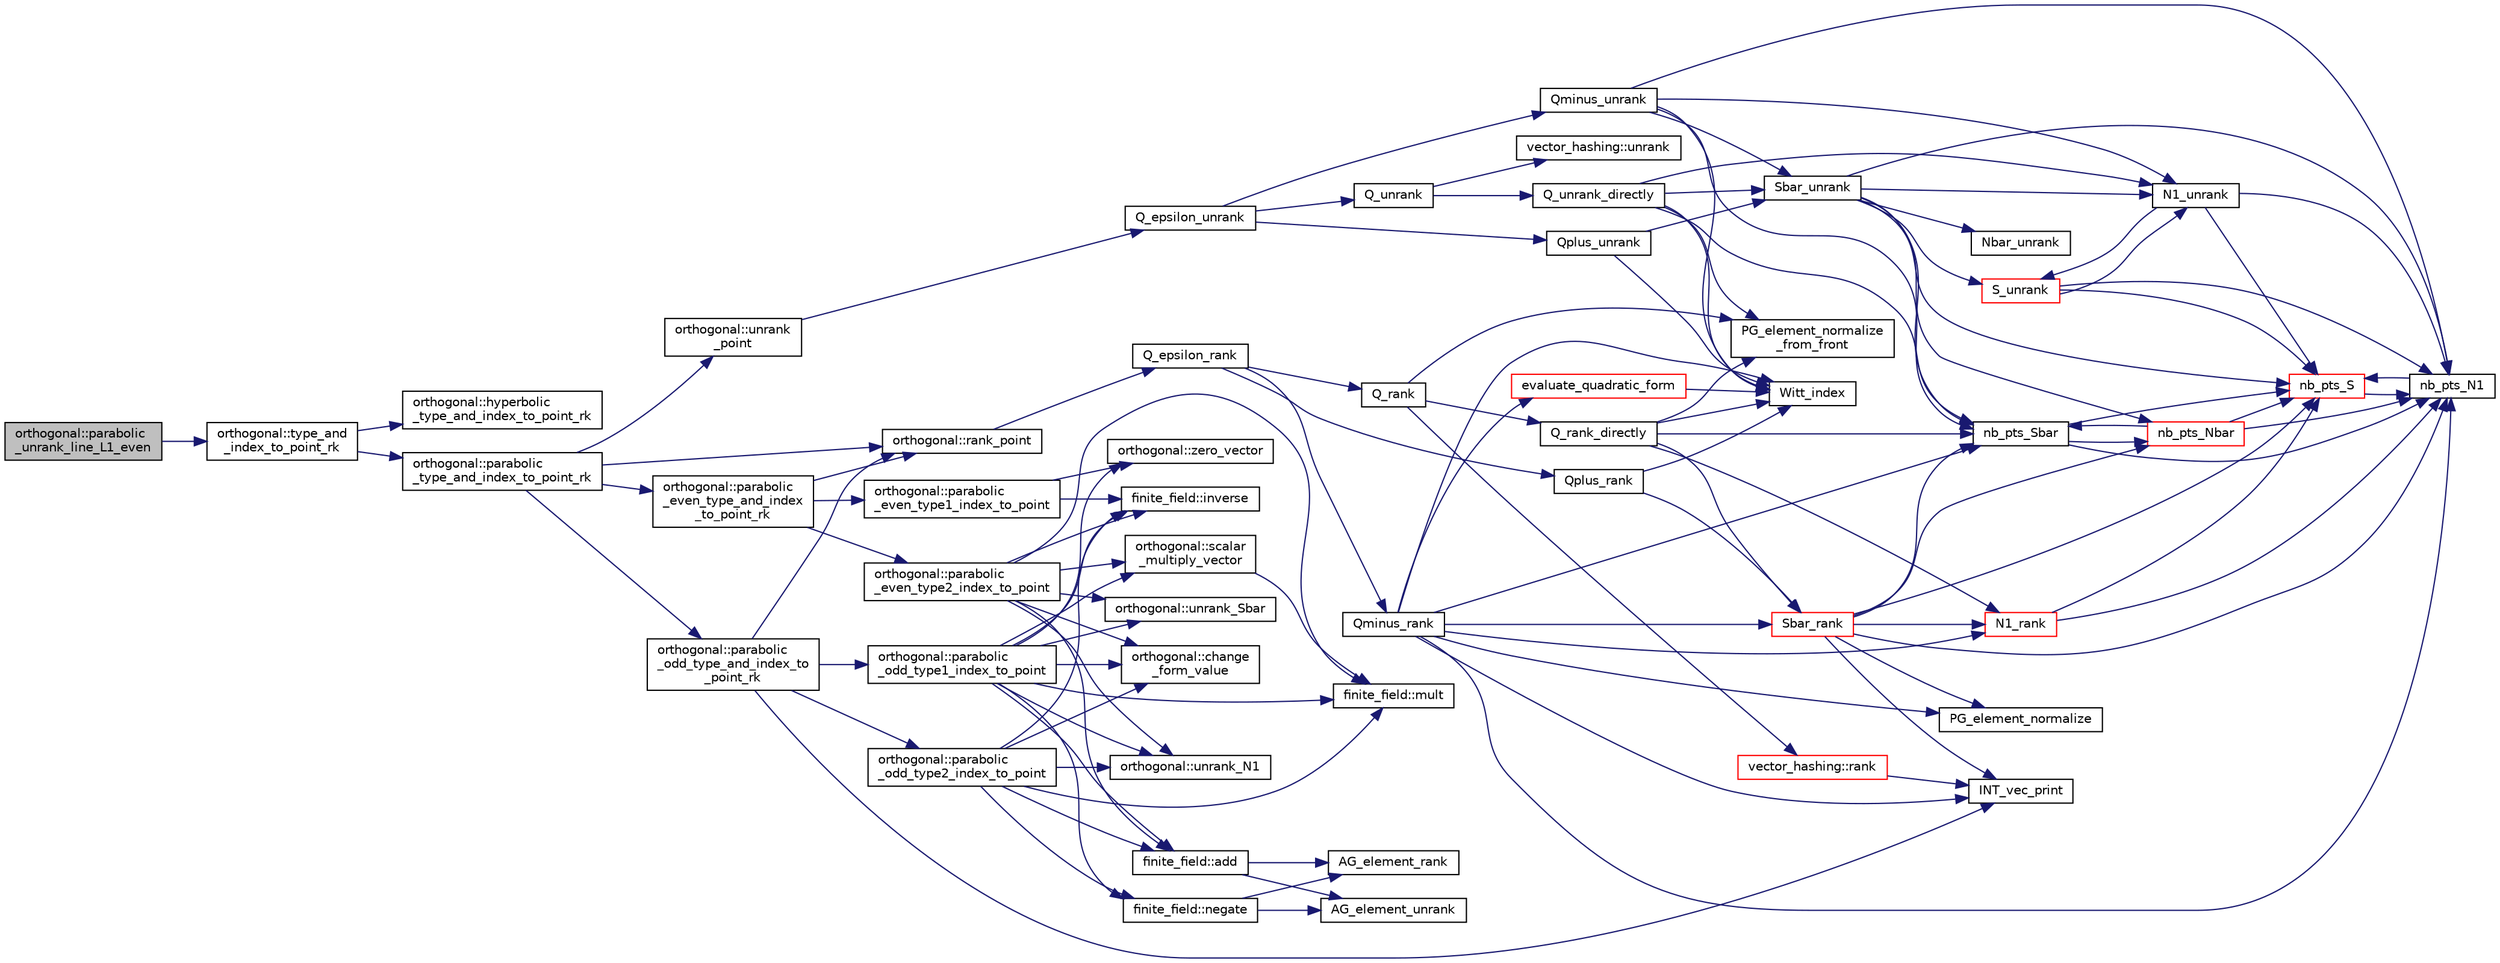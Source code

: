 digraph "orthogonal::parabolic_unrank_line_L1_even"
{
  edge [fontname="Helvetica",fontsize="10",labelfontname="Helvetica",labelfontsize="10"];
  node [fontname="Helvetica",fontsize="10",shape=record];
  rankdir="LR";
  Node31493 [label="orthogonal::parabolic\l_unrank_line_L1_even",height=0.2,width=0.4,color="black", fillcolor="grey75", style="filled", fontcolor="black"];
  Node31493 -> Node31494 [color="midnightblue",fontsize="10",style="solid",fontname="Helvetica"];
  Node31494 [label="orthogonal::type_and\l_index_to_point_rk",height=0.2,width=0.4,color="black", fillcolor="white", style="filled",URL="$d7/daa/classorthogonal.html#a319ef460cdfe3247d336c3fb482901eb"];
  Node31494 -> Node31495 [color="midnightblue",fontsize="10",style="solid",fontname="Helvetica"];
  Node31495 [label="orthogonal::hyperbolic\l_type_and_index_to_point_rk",height=0.2,width=0.4,color="black", fillcolor="white", style="filled",URL="$d7/daa/classorthogonal.html#af31cd843ff2e6eb4fe1ba9c49e62d1b8"];
  Node31494 -> Node31496 [color="midnightblue",fontsize="10",style="solid",fontname="Helvetica"];
  Node31496 [label="orthogonal::parabolic\l_type_and_index_to_point_rk",height=0.2,width=0.4,color="black", fillcolor="white", style="filled",URL="$d7/daa/classorthogonal.html#a67c316cf01b382762e6ac372f522d106"];
  Node31496 -> Node31497 [color="midnightblue",fontsize="10",style="solid",fontname="Helvetica"];
  Node31497 [label="orthogonal::unrank\l_point",height=0.2,width=0.4,color="black", fillcolor="white", style="filled",URL="$d7/daa/classorthogonal.html#ab655117100f7c66c19817b84ac5ac0a0"];
  Node31497 -> Node31498 [color="midnightblue",fontsize="10",style="solid",fontname="Helvetica"];
  Node31498 [label="Q_epsilon_unrank",height=0.2,width=0.4,color="black", fillcolor="white", style="filled",URL="$d4/d67/geometry_8h.html#af162c4d30d4a6528299e37551c353e7b"];
  Node31498 -> Node31499 [color="midnightblue",fontsize="10",style="solid",fontname="Helvetica"];
  Node31499 [label="Q_unrank",height=0.2,width=0.4,color="black", fillcolor="white", style="filled",URL="$db/da0/lib_2foundations_2geometry_2orthogonal__points_8_c.html#a6d02923d5b54ef796934e753e6f5b65b"];
  Node31499 -> Node31500 [color="midnightblue",fontsize="10",style="solid",fontname="Helvetica"];
  Node31500 [label="vector_hashing::unrank",height=0.2,width=0.4,color="black", fillcolor="white", style="filled",URL="$d8/daa/classvector__hashing.html#abbebd3a96a6d27a34b9b49af99e2ed3d"];
  Node31499 -> Node31501 [color="midnightblue",fontsize="10",style="solid",fontname="Helvetica"];
  Node31501 [label="Q_unrank_directly",height=0.2,width=0.4,color="black", fillcolor="white", style="filled",URL="$db/da0/lib_2foundations_2geometry_2orthogonal__points_8_c.html#a105e7e72249e78fcf0785c69099d90ce"];
  Node31501 -> Node31502 [color="midnightblue",fontsize="10",style="solid",fontname="Helvetica"];
  Node31502 [label="Witt_index",height=0.2,width=0.4,color="black", fillcolor="white", style="filled",URL="$db/da0/lib_2foundations_2geometry_2orthogonal__points_8_c.html#ab3483ecb9859a6758f82b5327da50534"];
  Node31501 -> Node31503 [color="midnightblue",fontsize="10",style="solid",fontname="Helvetica"];
  Node31503 [label="nb_pts_Sbar",height=0.2,width=0.4,color="black", fillcolor="white", style="filled",URL="$db/da0/lib_2foundations_2geometry_2orthogonal__points_8_c.html#a986dda26505c9934c771578b084f67cc"];
  Node31503 -> Node31504 [color="midnightblue",fontsize="10",style="solid",fontname="Helvetica"];
  Node31504 [label="nb_pts_S",height=0.2,width=0.4,color="red", fillcolor="white", style="filled",URL="$db/da0/lib_2foundations_2geometry_2orthogonal__points_8_c.html#a9bc3dec6e722644d182738102c3e04f3"];
  Node31504 -> Node31506 [color="midnightblue",fontsize="10",style="solid",fontname="Helvetica"];
  Node31506 [label="nb_pts_N1",height=0.2,width=0.4,color="black", fillcolor="white", style="filled",URL="$db/da0/lib_2foundations_2geometry_2orthogonal__points_8_c.html#ae0f2e1c76523db67b4ec9629ccc35bc6"];
  Node31506 -> Node31504 [color="midnightblue",fontsize="10",style="solid",fontname="Helvetica"];
  Node31503 -> Node31507 [color="midnightblue",fontsize="10",style="solid",fontname="Helvetica"];
  Node31507 [label="nb_pts_Nbar",height=0.2,width=0.4,color="red", fillcolor="white", style="filled",URL="$db/da0/lib_2foundations_2geometry_2orthogonal__points_8_c.html#a51b4684a176c6841fd3cd6c34c684c2c"];
  Node31507 -> Node31503 [color="midnightblue",fontsize="10",style="solid",fontname="Helvetica"];
  Node31507 -> Node31504 [color="midnightblue",fontsize="10",style="solid",fontname="Helvetica"];
  Node31507 -> Node31506 [color="midnightblue",fontsize="10",style="solid",fontname="Helvetica"];
  Node31503 -> Node31506 [color="midnightblue",fontsize="10",style="solid",fontname="Helvetica"];
  Node31501 -> Node31508 [color="midnightblue",fontsize="10",style="solid",fontname="Helvetica"];
  Node31508 [label="Sbar_unrank",height=0.2,width=0.4,color="black", fillcolor="white", style="filled",URL="$db/da0/lib_2foundations_2geometry_2orthogonal__points_8_c.html#a65d9b9ccfff12dd92f4f4e8360701c98"];
  Node31508 -> Node31503 [color="midnightblue",fontsize="10",style="solid",fontname="Helvetica"];
  Node31508 -> Node31504 [color="midnightblue",fontsize="10",style="solid",fontname="Helvetica"];
  Node31508 -> Node31509 [color="midnightblue",fontsize="10",style="solid",fontname="Helvetica"];
  Node31509 [label="S_unrank",height=0.2,width=0.4,color="red", fillcolor="white", style="filled",URL="$db/da0/lib_2foundations_2geometry_2orthogonal__points_8_c.html#a18964a35af25f1b4a85f4eaeb1543d92"];
  Node31509 -> Node31504 [color="midnightblue",fontsize="10",style="solid",fontname="Helvetica"];
  Node31509 -> Node31506 [color="midnightblue",fontsize="10",style="solid",fontname="Helvetica"];
  Node31509 -> Node31511 [color="midnightblue",fontsize="10",style="solid",fontname="Helvetica"];
  Node31511 [label="N1_unrank",height=0.2,width=0.4,color="black", fillcolor="white", style="filled",URL="$db/da0/lib_2foundations_2geometry_2orthogonal__points_8_c.html#aa9427e27f7f207c1baff3a34cc5d78cf"];
  Node31511 -> Node31504 [color="midnightblue",fontsize="10",style="solid",fontname="Helvetica"];
  Node31511 -> Node31506 [color="midnightblue",fontsize="10",style="solid",fontname="Helvetica"];
  Node31511 -> Node31509 [color="midnightblue",fontsize="10",style="solid",fontname="Helvetica"];
  Node31508 -> Node31507 [color="midnightblue",fontsize="10",style="solid",fontname="Helvetica"];
  Node31508 -> Node31506 [color="midnightblue",fontsize="10",style="solid",fontname="Helvetica"];
  Node31508 -> Node31515 [color="midnightblue",fontsize="10",style="solid",fontname="Helvetica"];
  Node31515 [label="Nbar_unrank",height=0.2,width=0.4,color="black", fillcolor="white", style="filled",URL="$db/da0/lib_2foundations_2geometry_2orthogonal__points_8_c.html#ad641d8fb061c898a2c18266e263fb278"];
  Node31508 -> Node31511 [color="midnightblue",fontsize="10",style="solid",fontname="Helvetica"];
  Node31501 -> Node31516 [color="midnightblue",fontsize="10",style="solid",fontname="Helvetica"];
  Node31516 [label="PG_element_normalize\l_from_front",height=0.2,width=0.4,color="black", fillcolor="white", style="filled",URL="$d4/d67/geometry_8h.html#af675caf5f9975573455c8d93cb56bf95"];
  Node31501 -> Node31511 [color="midnightblue",fontsize="10",style="solid",fontname="Helvetica"];
  Node31498 -> Node31517 [color="midnightblue",fontsize="10",style="solid",fontname="Helvetica"];
  Node31517 [label="Qplus_unrank",height=0.2,width=0.4,color="black", fillcolor="white", style="filled",URL="$db/da0/lib_2foundations_2geometry_2orthogonal__points_8_c.html#ad50512edd586919700e033744b4a03c8"];
  Node31517 -> Node31502 [color="midnightblue",fontsize="10",style="solid",fontname="Helvetica"];
  Node31517 -> Node31508 [color="midnightblue",fontsize="10",style="solid",fontname="Helvetica"];
  Node31498 -> Node31518 [color="midnightblue",fontsize="10",style="solid",fontname="Helvetica"];
  Node31518 [label="Qminus_unrank",height=0.2,width=0.4,color="black", fillcolor="white", style="filled",URL="$db/da0/lib_2foundations_2geometry_2orthogonal__points_8_c.html#ac2dd18f435ab479095b836a483c12c7d"];
  Node31518 -> Node31502 [color="midnightblue",fontsize="10",style="solid",fontname="Helvetica"];
  Node31518 -> Node31503 [color="midnightblue",fontsize="10",style="solid",fontname="Helvetica"];
  Node31518 -> Node31508 [color="midnightblue",fontsize="10",style="solid",fontname="Helvetica"];
  Node31518 -> Node31506 [color="midnightblue",fontsize="10",style="solid",fontname="Helvetica"];
  Node31518 -> Node31511 [color="midnightblue",fontsize="10",style="solid",fontname="Helvetica"];
  Node31496 -> Node31519 [color="midnightblue",fontsize="10",style="solid",fontname="Helvetica"];
  Node31519 [label="orthogonal::rank_point",height=0.2,width=0.4,color="black", fillcolor="white", style="filled",URL="$d7/daa/classorthogonal.html#adb4f1528590a804b3c011a68c9ebf655"];
  Node31519 -> Node31520 [color="midnightblue",fontsize="10",style="solid",fontname="Helvetica"];
  Node31520 [label="Q_epsilon_rank",height=0.2,width=0.4,color="black", fillcolor="white", style="filled",URL="$d4/d67/geometry_8h.html#a0949e1151174e2988aa697cb31942e97"];
  Node31520 -> Node31521 [color="midnightblue",fontsize="10",style="solid",fontname="Helvetica"];
  Node31521 [label="Q_rank",height=0.2,width=0.4,color="black", fillcolor="white", style="filled",URL="$db/da0/lib_2foundations_2geometry_2orthogonal__points_8_c.html#ad2671f4db3224df1e22494b9d946375e"];
  Node31521 -> Node31516 [color="midnightblue",fontsize="10",style="solid",fontname="Helvetica"];
  Node31521 -> Node31522 [color="midnightblue",fontsize="10",style="solid",fontname="Helvetica"];
  Node31522 [label="vector_hashing::rank",height=0.2,width=0.4,color="red", fillcolor="white", style="filled",URL="$d8/daa/classvector__hashing.html#a4879796cc2ade5fcef891747909ec710"];
  Node31522 -> Node31527 [color="midnightblue",fontsize="10",style="solid",fontname="Helvetica"];
  Node31527 [label="INT_vec_print",height=0.2,width=0.4,color="black", fillcolor="white", style="filled",URL="$df/dbf/sajeeb_8_c.html#a79a5901af0b47dd0d694109543c027fe"];
  Node31521 -> Node31529 [color="midnightblue",fontsize="10",style="solid",fontname="Helvetica"];
  Node31529 [label="Q_rank_directly",height=0.2,width=0.4,color="black", fillcolor="white", style="filled",URL="$db/da0/lib_2foundations_2geometry_2orthogonal__points_8_c.html#a5f856abfc1a984dc77a7e21a239ab88e"];
  Node31529 -> Node31502 [color="midnightblue",fontsize="10",style="solid",fontname="Helvetica"];
  Node31529 -> Node31503 [color="midnightblue",fontsize="10",style="solid",fontname="Helvetica"];
  Node31529 -> Node31530 [color="midnightblue",fontsize="10",style="solid",fontname="Helvetica"];
  Node31530 [label="Sbar_rank",height=0.2,width=0.4,color="red", fillcolor="white", style="filled",URL="$db/da0/lib_2foundations_2geometry_2orthogonal__points_8_c.html#a9f987613e1f3dd623ce4032443a5a4a3"];
  Node31530 -> Node31531 [color="midnightblue",fontsize="10",style="solid",fontname="Helvetica"];
  Node31531 [label="PG_element_normalize",height=0.2,width=0.4,color="black", fillcolor="white", style="filled",URL="$d4/d67/geometry_8h.html#a5a4c3c1158bad6bab0d786c616bd0996"];
  Node31530 -> Node31527 [color="midnightblue",fontsize="10",style="solid",fontname="Helvetica"];
  Node31530 -> Node31503 [color="midnightblue",fontsize="10",style="solid",fontname="Helvetica"];
  Node31530 -> Node31504 [color="midnightblue",fontsize="10",style="solid",fontname="Helvetica"];
  Node31530 -> Node31507 [color="midnightblue",fontsize="10",style="solid",fontname="Helvetica"];
  Node31530 -> Node31506 [color="midnightblue",fontsize="10",style="solid",fontname="Helvetica"];
  Node31530 -> Node31535 [color="midnightblue",fontsize="10",style="solid",fontname="Helvetica"];
  Node31535 [label="N1_rank",height=0.2,width=0.4,color="red", fillcolor="white", style="filled",URL="$db/da0/lib_2foundations_2geometry_2orthogonal__points_8_c.html#aeb5e4527dd73fce52439f30400b9946a"];
  Node31535 -> Node31504 [color="midnightblue",fontsize="10",style="solid",fontname="Helvetica"];
  Node31535 -> Node31506 [color="midnightblue",fontsize="10",style="solid",fontname="Helvetica"];
  Node31529 -> Node31516 [color="midnightblue",fontsize="10",style="solid",fontname="Helvetica"];
  Node31529 -> Node31535 [color="midnightblue",fontsize="10",style="solid",fontname="Helvetica"];
  Node31520 -> Node31537 [color="midnightblue",fontsize="10",style="solid",fontname="Helvetica"];
  Node31537 [label="Qplus_rank",height=0.2,width=0.4,color="black", fillcolor="white", style="filled",URL="$db/da0/lib_2foundations_2geometry_2orthogonal__points_8_c.html#aaa1be357d007a845ce2866169d63afb7"];
  Node31537 -> Node31502 [color="midnightblue",fontsize="10",style="solid",fontname="Helvetica"];
  Node31537 -> Node31530 [color="midnightblue",fontsize="10",style="solid",fontname="Helvetica"];
  Node31520 -> Node31538 [color="midnightblue",fontsize="10",style="solid",fontname="Helvetica"];
  Node31538 [label="Qminus_rank",height=0.2,width=0.4,color="black", fillcolor="white", style="filled",URL="$db/da0/lib_2foundations_2geometry_2orthogonal__points_8_c.html#aec3e3dad3c2c12fa081edab0af2cb91a"];
  Node31538 -> Node31502 [color="midnightblue",fontsize="10",style="solid",fontname="Helvetica"];
  Node31538 -> Node31539 [color="midnightblue",fontsize="10",style="solid",fontname="Helvetica"];
  Node31539 [label="evaluate_quadratic_form",height=0.2,width=0.4,color="red", fillcolor="white", style="filled",URL="$db/da0/lib_2foundations_2geometry_2orthogonal__points_8_c.html#a4faa3ca9079fe60d4ad421506491ed6a"];
  Node31539 -> Node31502 [color="midnightblue",fontsize="10",style="solid",fontname="Helvetica"];
  Node31538 -> Node31527 [color="midnightblue",fontsize="10",style="solid",fontname="Helvetica"];
  Node31538 -> Node31531 [color="midnightblue",fontsize="10",style="solid",fontname="Helvetica"];
  Node31538 -> Node31530 [color="midnightblue",fontsize="10",style="solid",fontname="Helvetica"];
  Node31538 -> Node31503 [color="midnightblue",fontsize="10",style="solid",fontname="Helvetica"];
  Node31538 -> Node31506 [color="midnightblue",fontsize="10",style="solid",fontname="Helvetica"];
  Node31538 -> Node31535 [color="midnightblue",fontsize="10",style="solid",fontname="Helvetica"];
  Node31496 -> Node31540 [color="midnightblue",fontsize="10",style="solid",fontname="Helvetica"];
  Node31540 [label="orthogonal::parabolic\l_even_type_and_index\l_to_point_rk",height=0.2,width=0.4,color="black", fillcolor="white", style="filled",URL="$d7/daa/classorthogonal.html#af43894039e8c5a8039f52b93dfa3ff77"];
  Node31540 -> Node31541 [color="midnightblue",fontsize="10",style="solid",fontname="Helvetica"];
  Node31541 [label="orthogonal::parabolic\l_even_type1_index_to_point",height=0.2,width=0.4,color="black", fillcolor="white", style="filled",URL="$d7/daa/classorthogonal.html#a6646754b896f772146faceaa4100403f"];
  Node31541 -> Node31542 [color="midnightblue",fontsize="10",style="solid",fontname="Helvetica"];
  Node31542 [label="orthogonal::zero_vector",height=0.2,width=0.4,color="black", fillcolor="white", style="filled",URL="$d7/daa/classorthogonal.html#ac549a3cc712c2e811ae33820f0ccd59a"];
  Node31541 -> Node31543 [color="midnightblue",fontsize="10",style="solid",fontname="Helvetica"];
  Node31543 [label="finite_field::inverse",height=0.2,width=0.4,color="black", fillcolor="white", style="filled",URL="$df/d5a/classfinite__field.html#a69f2a12c01e70b7ce2d115c5221c9cdd"];
  Node31540 -> Node31519 [color="midnightblue",fontsize="10",style="solid",fontname="Helvetica"];
  Node31540 -> Node31544 [color="midnightblue",fontsize="10",style="solid",fontname="Helvetica"];
  Node31544 [label="orthogonal::parabolic\l_even_type2_index_to_point",height=0.2,width=0.4,color="black", fillcolor="white", style="filled",URL="$d7/daa/classorthogonal.html#ac00a073ffe018536d0b07841b405533a"];
  Node31544 -> Node31545 [color="midnightblue",fontsize="10",style="solid",fontname="Helvetica"];
  Node31545 [label="orthogonal::unrank_N1",height=0.2,width=0.4,color="black", fillcolor="white", style="filled",URL="$d7/daa/classorthogonal.html#ac39ac9cea140f569c2b78ad01310b4b6"];
  Node31544 -> Node31546 [color="midnightblue",fontsize="10",style="solid",fontname="Helvetica"];
  Node31546 [label="orthogonal::change\l_form_value",height=0.2,width=0.4,color="black", fillcolor="white", style="filled",URL="$d7/daa/classorthogonal.html#a981c26d4b73e152cd884f0b969a581bf"];
  Node31544 -> Node31547 [color="midnightblue",fontsize="10",style="solid",fontname="Helvetica"];
  Node31547 [label="orthogonal::unrank_Sbar",height=0.2,width=0.4,color="black", fillcolor="white", style="filled",URL="$d7/daa/classorthogonal.html#af5dc4e991f79be6bfdce4325648e037a"];
  Node31544 -> Node31548 [color="midnightblue",fontsize="10",style="solid",fontname="Helvetica"];
  Node31548 [label="orthogonal::scalar\l_multiply_vector",height=0.2,width=0.4,color="black", fillcolor="white", style="filled",URL="$d7/daa/classorthogonal.html#aa09d1376cd2f6bd9a3dbc05d2e300345"];
  Node31548 -> Node31549 [color="midnightblue",fontsize="10",style="solid",fontname="Helvetica"];
  Node31549 [label="finite_field::mult",height=0.2,width=0.4,color="black", fillcolor="white", style="filled",URL="$df/d5a/classfinite__field.html#a24fb5917aa6d4d656fd855b7f44a13b0"];
  Node31544 -> Node31543 [color="midnightblue",fontsize="10",style="solid",fontname="Helvetica"];
  Node31544 -> Node31549 [color="midnightblue",fontsize="10",style="solid",fontname="Helvetica"];
  Node31544 -> Node31550 [color="midnightblue",fontsize="10",style="solid",fontname="Helvetica"];
  Node31550 [label="finite_field::add",height=0.2,width=0.4,color="black", fillcolor="white", style="filled",URL="$df/d5a/classfinite__field.html#a8f12328a27500f3c7be0c849ebbc9d14"];
  Node31550 -> Node31551 [color="midnightblue",fontsize="10",style="solid",fontname="Helvetica"];
  Node31551 [label="AG_element_unrank",height=0.2,width=0.4,color="black", fillcolor="white", style="filled",URL="$d4/d67/geometry_8h.html#a4a33b86c87b2879b97cfa1327abe2885"];
  Node31550 -> Node31552 [color="midnightblue",fontsize="10",style="solid",fontname="Helvetica"];
  Node31552 [label="AG_element_rank",height=0.2,width=0.4,color="black", fillcolor="white", style="filled",URL="$d4/d67/geometry_8h.html#ab2ac908d07dd8038fd996e26bdc75c17"];
  Node31496 -> Node31553 [color="midnightblue",fontsize="10",style="solid",fontname="Helvetica"];
  Node31553 [label="orthogonal::parabolic\l_odd_type_and_index_to\l_point_rk",height=0.2,width=0.4,color="black", fillcolor="white", style="filled",URL="$d7/daa/classorthogonal.html#aac70113614b52601e38b3ce8cbffbc9a"];
  Node31553 -> Node31554 [color="midnightblue",fontsize="10",style="solid",fontname="Helvetica"];
  Node31554 [label="orthogonal::parabolic\l_odd_type1_index_to_point",height=0.2,width=0.4,color="black", fillcolor="white", style="filled",URL="$d7/daa/classorthogonal.html#a90ae2eb18659cb8dcd94eafc0b4eccf7"];
  Node31554 -> Node31545 [color="midnightblue",fontsize="10",style="solid",fontname="Helvetica"];
  Node31554 -> Node31555 [color="midnightblue",fontsize="10",style="solid",fontname="Helvetica"];
  Node31555 [label="finite_field::negate",height=0.2,width=0.4,color="black", fillcolor="white", style="filled",URL="$df/d5a/classfinite__field.html#aa9d798298f25d4a9262b5bc5f1733e31"];
  Node31555 -> Node31551 [color="midnightblue",fontsize="10",style="solid",fontname="Helvetica"];
  Node31555 -> Node31552 [color="midnightblue",fontsize="10",style="solid",fontname="Helvetica"];
  Node31554 -> Node31546 [color="midnightblue",fontsize="10",style="solid",fontname="Helvetica"];
  Node31554 -> Node31549 [color="midnightblue",fontsize="10",style="solid",fontname="Helvetica"];
  Node31554 -> Node31543 [color="midnightblue",fontsize="10",style="solid",fontname="Helvetica"];
  Node31554 -> Node31542 [color="midnightblue",fontsize="10",style="solid",fontname="Helvetica"];
  Node31554 -> Node31547 [color="midnightblue",fontsize="10",style="solid",fontname="Helvetica"];
  Node31554 -> Node31548 [color="midnightblue",fontsize="10",style="solid",fontname="Helvetica"];
  Node31554 -> Node31550 [color="midnightblue",fontsize="10",style="solid",fontname="Helvetica"];
  Node31553 -> Node31527 [color="midnightblue",fontsize="10",style="solid",fontname="Helvetica"];
  Node31553 -> Node31519 [color="midnightblue",fontsize="10",style="solid",fontname="Helvetica"];
  Node31553 -> Node31556 [color="midnightblue",fontsize="10",style="solid",fontname="Helvetica"];
  Node31556 [label="orthogonal::parabolic\l_odd_type2_index_to_point",height=0.2,width=0.4,color="black", fillcolor="white", style="filled",URL="$d7/daa/classorthogonal.html#a7bbc04bb592d92a5dc35b77f33811fe0"];
  Node31556 -> Node31545 [color="midnightblue",fontsize="10",style="solid",fontname="Helvetica"];
  Node31556 -> Node31555 [color="midnightblue",fontsize="10",style="solid",fontname="Helvetica"];
  Node31556 -> Node31546 [color="midnightblue",fontsize="10",style="solid",fontname="Helvetica"];
  Node31556 -> Node31549 [color="midnightblue",fontsize="10",style="solid",fontname="Helvetica"];
  Node31556 -> Node31543 [color="midnightblue",fontsize="10",style="solid",fontname="Helvetica"];
  Node31556 -> Node31550 [color="midnightblue",fontsize="10",style="solid",fontname="Helvetica"];
}
